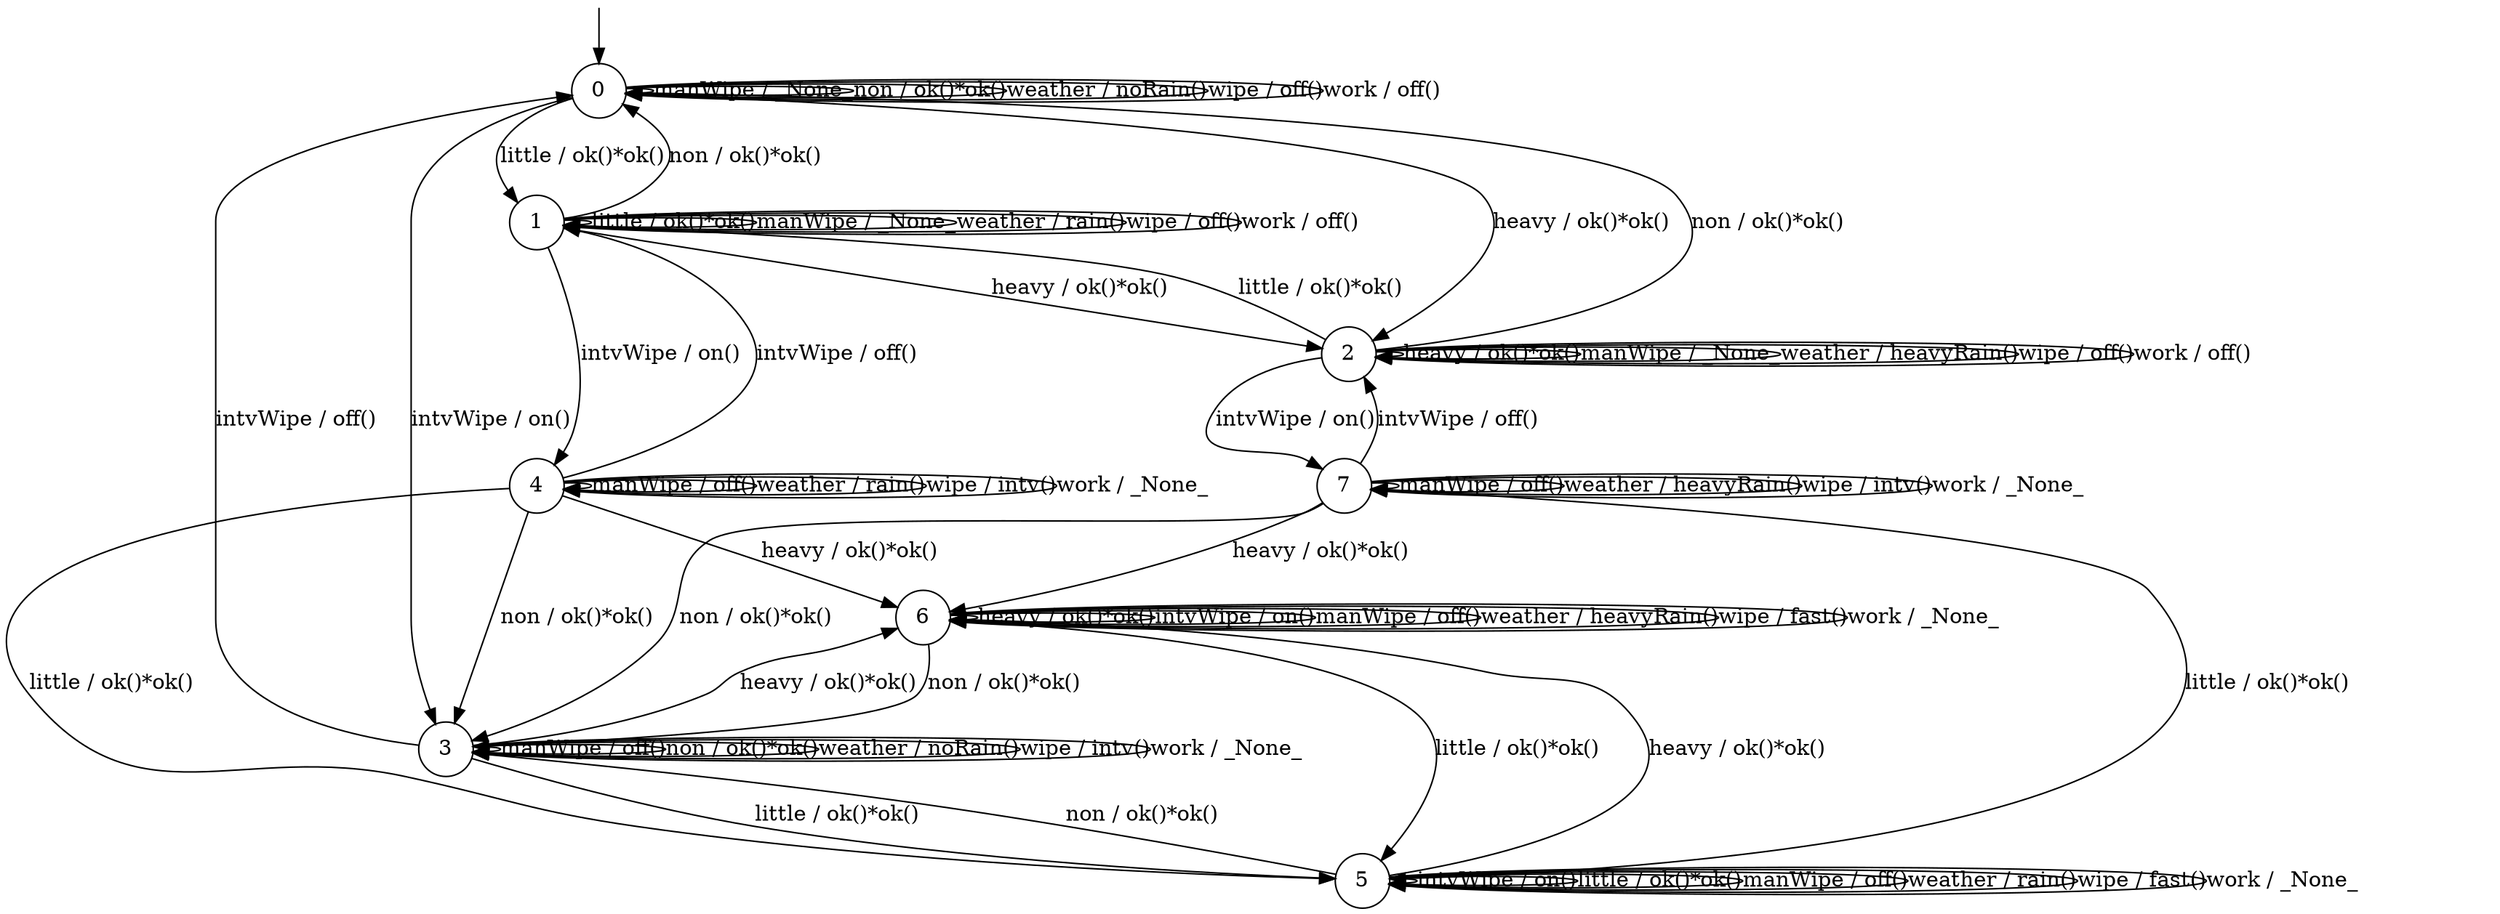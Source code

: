 digraph g {

	s0 [shape="circle" label="0"];
	s1 [shape="circle" label="1"];
	s2 [shape="circle" label="2"];
	s3 [shape="circle" label="3"];
	s4 [shape="circle" label="4"];
	s5 [shape="circle" label="5"];
	s6 [shape="circle" label="6"];
	s7 [shape="circle" label="7"];
	s0 -> s2 [label="heavy / ok()*ok()"];
	s0 -> s3 [label="intvWipe / on()"];
	s0 -> s1 [label="little / ok()*ok()"];
	s0 -> s0 [label="manWipe / _None_"];
	s0 -> s0 [label="non / ok()*ok()"];
	s0 -> s0 [label="weather / noRain()"];
	s0 -> s0 [label="wipe / off()"];
	s0 -> s0 [label="work / off()"];
	s1 -> s2 [label="heavy / ok()*ok()"];
	s1 -> s4 [label="intvWipe / on()"];
	s1 -> s1 [label="little / ok()*ok()"];
	s1 -> s1 [label="manWipe / _None_"];
	s1 -> s0 [label="non / ok()*ok()"];
	s1 -> s1 [label="weather / rain()"];
	s1 -> s1 [label="wipe / off()"];
	s1 -> s1 [label="work / off()"];
	s2 -> s2 [label="heavy / ok()*ok()"];
	s2 -> s7 [label="intvWipe / on()"];
	s2 -> s1 [label="little / ok()*ok()"];
	s2 -> s2 [label="manWipe / _None_"];
	s2 -> s0 [label="non / ok()*ok()"];
	s2 -> s2 [label="weather / heavyRain()"];
	s2 -> s2 [label="wipe / off()"];
	s2 -> s2 [label="work / off()"];
	s3 -> s6 [label="heavy / ok()*ok()"];
	s3 -> s0 [label="intvWipe / off()"];
	s3 -> s5 [label="little / ok()*ok()"];
	s3 -> s3 [label="manWipe / off()"];
	s3 -> s3 [label="non / ok()*ok()"];
	s3 -> s3 [label="weather / noRain()"];
	s3 -> s3 [label="wipe / intv()"];
	s3 -> s3 [label="work / _None_"];
	s4 -> s6 [label="heavy / ok()*ok()"];
	s4 -> s1 [label="intvWipe / off()"];
	s4 -> s5 [label="little / ok()*ok()"];
	s4 -> s4 [label="manWipe / off()"];
	s4 -> s3 [label="non / ok()*ok()"];
	s4 -> s4 [label="weather / rain()"];
	s4 -> s4 [label="wipe / intv()"];
	s4 -> s4 [label="work / _None_"];
	s5 -> s6 [label="heavy / ok()*ok()"];
	s5 -> s5 [label="intvWipe / on()"];
	s5 -> s5 [label="little / ok()*ok()"];
	s5 -> s5 [label="manWipe / off()"];
	s5 -> s3 [label="non / ok()*ok()"];
	s5 -> s5 [label="weather / rain()"];
	s5 -> s5 [label="wipe / fast()"];
	s5 -> s5 [label="work / _None_"];
	s6 -> s6 [label="heavy / ok()*ok()"];
	s6 -> s6 [label="intvWipe / on()"];
	s6 -> s5 [label="little / ok()*ok()"];
	s6 -> s6 [label="manWipe / off()"];
	s6 -> s3 [label="non / ok()*ok()"];
	s6 -> s6 [label="weather / heavyRain()"];
	s6 -> s6 [label="wipe / fast()"];
	s6 -> s6 [label="work / _None_"];
	s7 -> s6 [label="heavy / ok()*ok()"];
	s7 -> s2 [label="intvWipe / off()"];
	s7 -> s5 [label="little / ok()*ok()"];
	s7 -> s7 [label="manWipe / off()"];
	s7 -> s3 [label="non / ok()*ok()"];
	s7 -> s7 [label="weather / heavyRain()"];
	s7 -> s7 [label="wipe / intv()"];
	s7 -> s7 [label="work / _None_"];

__start0 [label="" shape="none" width="0" height="0"];
__start0 -> s0;

}

